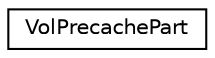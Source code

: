 digraph G
{
  edge [fontname="Helvetica",fontsize="10",labelfontname="Helvetica",labelfontsize="10"];
  node [fontname="Helvetica",fontsize="10",shape=record];
  rankdir=LR;
  Node1 [label="VolPrecachePart",height=0.2,width=0.4,color="black", fillcolor="white", style="filled",URL="$d4/d80/structVolPrecachePart.html"];
}
